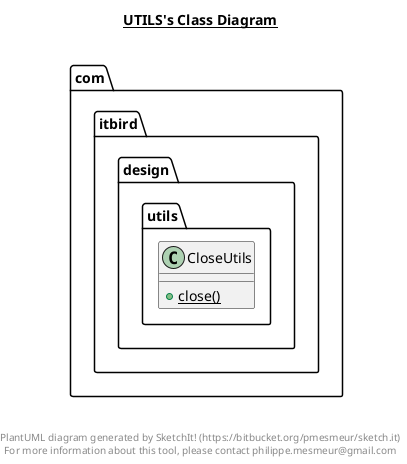 @startuml

title __UTILS's Class Diagram__\n

  namespace com.itbird.design {
    namespace utils {
      class com.itbird.design.utils.CloseUtils {
          {static} + close()
      }
    }
  }
  



right footer


PlantUML diagram generated by SketchIt! (https://bitbucket.org/pmesmeur/sketch.it)
For more information about this tool, please contact philippe.mesmeur@gmail.com
endfooter

@enduml
